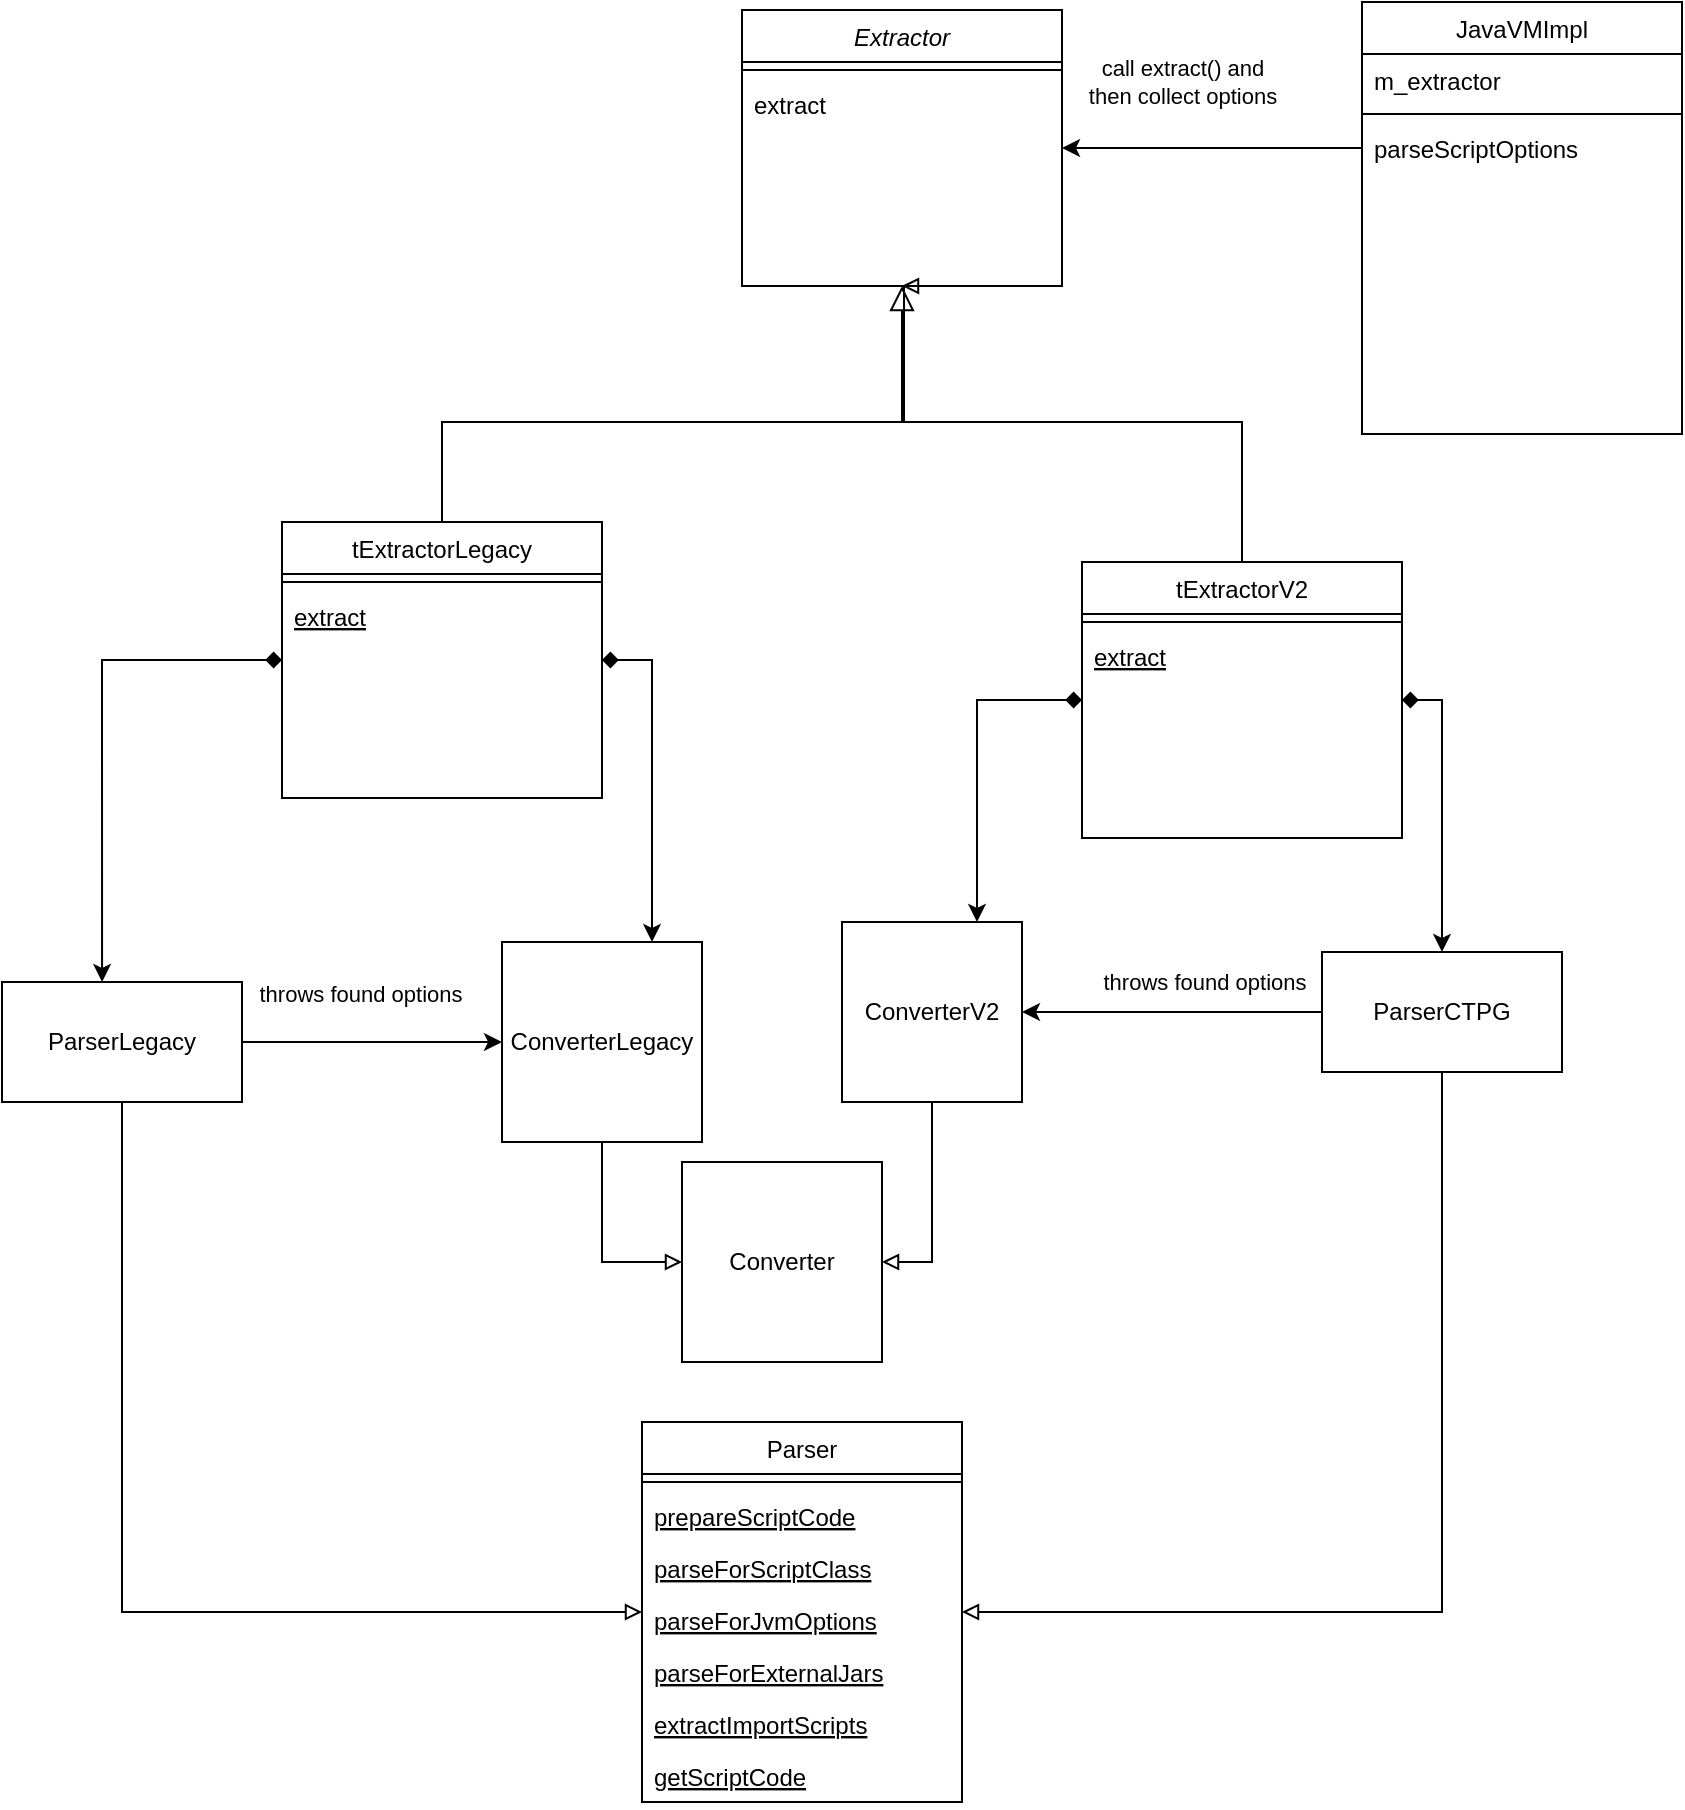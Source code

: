<mxfile version="22.1.22" type="embed">
  <diagram id="C5RBs43oDa-KdzZeNtuy" name="Page-1">
    <mxGraphModel dx="3195" dy="583" grid="1" gridSize="10" guides="1" tooltips="1" connect="1" arrows="1" fold="1" page="1" pageScale="1" pageWidth="827" pageHeight="1169" math="0" shadow="0">
      <root>
        <mxCell id="WIyWlLk6GJQsqaUBKTNV-0" />
        <mxCell id="WIyWlLk6GJQsqaUBKTNV-1" parent="WIyWlLk6GJQsqaUBKTNV-0" />
        <mxCell id="zkfFHV4jXpPFQw0GAbJ--0" value="Extractor" style="swimlane;fontStyle=2;align=center;verticalAlign=top;childLayout=stackLayout;horizontal=1;startSize=26;horizontalStack=0;resizeParent=1;resizeLast=0;collapsible=1;marginBottom=0;rounded=0;shadow=0;strokeWidth=1;" parent="WIyWlLk6GJQsqaUBKTNV-1" vertex="1">
          <mxGeometry x="220" y="114" width="160" height="138" as="geometry">
            <mxRectangle x="230" y="140" width="160" height="26" as="alternateBounds" />
          </mxGeometry>
        </mxCell>
        <mxCell id="zkfFHV4jXpPFQw0GAbJ--4" value="" style="line;html=1;strokeWidth=1;align=left;verticalAlign=middle;spacingTop=-1;spacingLeft=3;spacingRight=3;rotatable=0;labelPosition=right;points=[];portConstraint=eastwest;" parent="zkfFHV4jXpPFQw0GAbJ--0" vertex="1">
          <mxGeometry y="26" width="160" height="8" as="geometry" />
        </mxCell>
        <mxCell id="zkfFHV4jXpPFQw0GAbJ--5" value="extract" style="text;align=left;verticalAlign=top;spacingLeft=4;spacingRight=4;overflow=hidden;rotatable=0;points=[[0,0.5],[1,0.5]];portConstraint=eastwest;" parent="zkfFHV4jXpPFQw0GAbJ--0" vertex="1">
          <mxGeometry y="34" width="160" height="26" as="geometry" />
        </mxCell>
        <mxCell id="cAzvCynLCVfaQQ1azyM7-8" style="edgeStyle=orthogonalEdgeStyle;rounded=0;orthogonalLoop=1;jettySize=auto;html=1;exitX=1;exitY=0.5;exitDx=0;exitDy=0;entryX=0.75;entryY=0;entryDx=0;entryDy=0;startArrow=diamond;startFill=1;" parent="WIyWlLk6GJQsqaUBKTNV-1" source="zkfFHV4jXpPFQw0GAbJ--6" target="cAzvCynLCVfaQQ1azyM7-2" edge="1">
          <mxGeometry relative="1" as="geometry" />
        </mxCell>
        <mxCell id="zkfFHV4jXpPFQw0GAbJ--6" value="tExtractorLegacy" style="swimlane;fontStyle=0;align=center;verticalAlign=top;childLayout=stackLayout;horizontal=1;startSize=26;horizontalStack=0;resizeParent=1;resizeLast=0;collapsible=1;marginBottom=0;rounded=0;shadow=0;strokeWidth=1;" parent="WIyWlLk6GJQsqaUBKTNV-1" vertex="1">
          <mxGeometry x="-10" y="370" width="160" height="138" as="geometry">
            <mxRectangle x="130" y="380" width="160" height="26" as="alternateBounds" />
          </mxGeometry>
        </mxCell>
        <mxCell id="zkfFHV4jXpPFQw0GAbJ--9" value="" style="line;html=1;strokeWidth=1;align=left;verticalAlign=middle;spacingTop=-1;spacingLeft=3;spacingRight=3;rotatable=0;labelPosition=right;points=[];portConstraint=eastwest;" parent="zkfFHV4jXpPFQw0GAbJ--6" vertex="1">
          <mxGeometry y="26" width="160" height="8" as="geometry" />
        </mxCell>
        <mxCell id="zkfFHV4jXpPFQw0GAbJ--10" value="extract" style="text;align=left;verticalAlign=top;spacingLeft=4;spacingRight=4;overflow=hidden;rotatable=0;points=[[0,0.5],[1,0.5]];portConstraint=eastwest;fontStyle=4" parent="zkfFHV4jXpPFQw0GAbJ--6" vertex="1">
          <mxGeometry y="34" width="160" height="26" as="geometry" />
        </mxCell>
        <mxCell id="zkfFHV4jXpPFQw0GAbJ--12" value="" style="endArrow=block;endSize=10;endFill=0;shadow=0;strokeWidth=1;rounded=0;curved=0;edgeStyle=elbowEdgeStyle;elbow=vertical;" parent="WIyWlLk6GJQsqaUBKTNV-1" source="zkfFHV4jXpPFQw0GAbJ--6" target="zkfFHV4jXpPFQw0GAbJ--0" edge="1">
          <mxGeometry width="160" relative="1" as="geometry">
            <mxPoint x="200" y="203" as="sourcePoint" />
            <mxPoint x="200" y="203" as="targetPoint" />
            <Array as="points">
              <mxPoint x="190" y="320" />
            </Array>
          </mxGeometry>
        </mxCell>
        <mxCell id="zkfFHV4jXpPFQw0GAbJ--17" value="JavaVMImpl" style="swimlane;fontStyle=0;align=center;verticalAlign=top;childLayout=stackLayout;horizontal=1;startSize=26;horizontalStack=0;resizeParent=1;resizeLast=0;collapsible=1;marginBottom=0;rounded=0;shadow=0;strokeWidth=1;" parent="WIyWlLk6GJQsqaUBKTNV-1" vertex="1">
          <mxGeometry x="530" y="110" width="160" height="216" as="geometry">
            <mxRectangle x="550" y="140" width="160" height="26" as="alternateBounds" />
          </mxGeometry>
        </mxCell>
        <mxCell id="zkfFHV4jXpPFQw0GAbJ--22" value="m_extractor" style="text;align=left;verticalAlign=top;spacingLeft=4;spacingRight=4;overflow=hidden;rotatable=0;points=[[0,0.5],[1,0.5]];portConstraint=eastwest;rounded=0;shadow=0;html=0;" parent="zkfFHV4jXpPFQw0GAbJ--17" vertex="1">
          <mxGeometry y="26" width="160" height="26" as="geometry" />
        </mxCell>
        <mxCell id="zkfFHV4jXpPFQw0GAbJ--23" value="" style="line;html=1;strokeWidth=1;align=left;verticalAlign=middle;spacingTop=-1;spacingLeft=3;spacingRight=3;rotatable=0;labelPosition=right;points=[];portConstraint=eastwest;" parent="zkfFHV4jXpPFQw0GAbJ--17" vertex="1">
          <mxGeometry y="52" width="160" height="8" as="geometry" />
        </mxCell>
        <mxCell id="zkfFHV4jXpPFQw0GAbJ--25" value="parseScriptOptions" style="text;align=left;verticalAlign=top;spacingLeft=4;spacingRight=4;overflow=hidden;rotatable=0;points=[[0,0.5],[1,0.5]];portConstraint=eastwest;" parent="zkfFHV4jXpPFQw0GAbJ--17" vertex="1">
          <mxGeometry y="60" width="160" height="26" as="geometry" />
        </mxCell>
        <mxCell id="cAzvCynLCVfaQQ1azyM7-18" style="edgeStyle=orthogonalEdgeStyle;rounded=0;orthogonalLoop=1;jettySize=auto;html=1;exitX=0.5;exitY=1;exitDx=0;exitDy=0;entryX=0;entryY=0.5;entryDx=0;entryDy=0;endArrow=block;endFill=0;" parent="WIyWlLk6GJQsqaUBKTNV-1" source="cAzvCynLCVfaQQ1azyM7-0" target="cAzvCynLCVfaQQ1azyM7-15" edge="1">
          <mxGeometry relative="1" as="geometry" />
        </mxCell>
        <mxCell id="2" style="edgeStyle=orthogonalEdgeStyle;rounded=0;orthogonalLoop=1;jettySize=auto;html=1;exitX=1;exitY=0.5;exitDx=0;exitDy=0;entryX=0;entryY=0.5;entryDx=0;entryDy=0;" edge="1" parent="WIyWlLk6GJQsqaUBKTNV-1" source="cAzvCynLCVfaQQ1azyM7-0" target="cAzvCynLCVfaQQ1azyM7-2">
          <mxGeometry relative="1" as="geometry" />
        </mxCell>
        <mxCell id="3" value="throws found options" style="edgeLabel;html=1;align=center;verticalAlign=middle;resizable=0;points=[];" vertex="1" connectable="0" parent="2">
          <mxGeometry y="-1" relative="1" as="geometry">
            <mxPoint x="-6" y="-25" as="offset" />
          </mxGeometry>
        </mxCell>
        <mxCell id="cAzvCynLCVfaQQ1azyM7-0" value="ParserLegacy" style="rounded=0;whiteSpace=wrap;html=1;" parent="WIyWlLk6GJQsqaUBKTNV-1" vertex="1">
          <mxGeometry x="-150" y="600" width="120" height="60" as="geometry" />
        </mxCell>
        <mxCell id="cAzvCynLCVfaQQ1azyM7-19" style="edgeStyle=orthogonalEdgeStyle;rounded=0;orthogonalLoop=1;jettySize=auto;html=1;exitX=0.5;exitY=1;exitDx=0;exitDy=0;entryX=1;entryY=0.5;entryDx=0;entryDy=0;endArrow=block;endFill=0;" parent="WIyWlLk6GJQsqaUBKTNV-1" source="cAzvCynLCVfaQQ1azyM7-1" target="cAzvCynLCVfaQQ1azyM7-15" edge="1">
          <mxGeometry relative="1" as="geometry" />
        </mxCell>
        <mxCell id="cAzvCynLCVfaQQ1azyM7-1" value="ParserCTPG" style="rounded=0;whiteSpace=wrap;html=1;" parent="WIyWlLk6GJQsqaUBKTNV-1" vertex="1">
          <mxGeometry x="510" y="585" width="120" height="60" as="geometry" />
        </mxCell>
        <mxCell id="cAzvCynLCVfaQQ1azyM7-27" style="edgeStyle=orthogonalEdgeStyle;rounded=0;orthogonalLoop=1;jettySize=auto;html=1;exitX=0.5;exitY=1;exitDx=0;exitDy=0;entryX=0;entryY=0.5;entryDx=0;entryDy=0;endArrow=block;endFill=0;" parent="WIyWlLk6GJQsqaUBKTNV-1" source="cAzvCynLCVfaQQ1azyM7-2" target="cAzvCynLCVfaQQ1azyM7-26" edge="1">
          <mxGeometry relative="1" as="geometry" />
        </mxCell>
        <mxCell id="cAzvCynLCVfaQQ1azyM7-2" value="ConverterLegacy" style="whiteSpace=wrap;html=1;aspect=fixed;" parent="WIyWlLk6GJQsqaUBKTNV-1" vertex="1">
          <mxGeometry x="100" y="580" width="100" height="100" as="geometry" />
        </mxCell>
        <mxCell id="cAzvCynLCVfaQQ1azyM7-28" style="edgeStyle=orthogonalEdgeStyle;rounded=0;orthogonalLoop=1;jettySize=auto;html=1;exitX=0.5;exitY=1;exitDx=0;exitDy=0;entryX=1;entryY=0.5;entryDx=0;entryDy=0;endArrow=block;endFill=0;" parent="WIyWlLk6GJQsqaUBKTNV-1" source="cAzvCynLCVfaQQ1azyM7-3" target="cAzvCynLCVfaQQ1azyM7-26" edge="1">
          <mxGeometry relative="1" as="geometry" />
        </mxCell>
        <mxCell id="cAzvCynLCVfaQQ1azyM7-3" value="ConverterV2" style="whiteSpace=wrap;html=1;aspect=fixed;" parent="WIyWlLk6GJQsqaUBKTNV-1" vertex="1">
          <mxGeometry x="270" y="570" width="90" height="90" as="geometry" />
        </mxCell>
        <mxCell id="cAzvCynLCVfaQQ1azyM7-10" style="edgeStyle=orthogonalEdgeStyle;rounded=0;orthogonalLoop=1;jettySize=auto;html=1;entryX=0.75;entryY=0;entryDx=0;entryDy=0;startArrow=diamond;startFill=1;exitX=0;exitY=0.5;exitDx=0;exitDy=0;" parent="WIyWlLk6GJQsqaUBKTNV-1" source="cAzvCynLCVfaQQ1azyM7-4" target="cAzvCynLCVfaQQ1azyM7-3" edge="1">
          <mxGeometry relative="1" as="geometry">
            <mxPoint x="380" y="459" as="sourcePoint" />
          </mxGeometry>
        </mxCell>
        <mxCell id="cAzvCynLCVfaQQ1azyM7-11" style="edgeStyle=orthogonalEdgeStyle;rounded=0;orthogonalLoop=1;jettySize=auto;html=1;exitX=0.5;exitY=0;exitDx=0;exitDy=0;endArrow=block;endFill=0;entryX=0.5;entryY=1;entryDx=0;entryDy=0;" parent="WIyWlLk6GJQsqaUBKTNV-1" source="cAzvCynLCVfaQQ1azyM7-4" target="zkfFHV4jXpPFQw0GAbJ--0" edge="1">
          <mxGeometry relative="1" as="geometry">
            <mxPoint x="300" y="260" as="targetPoint" />
            <Array as="points">
              <mxPoint x="470" y="320" />
              <mxPoint x="301" y="320" />
            </Array>
          </mxGeometry>
        </mxCell>
        <mxCell id="cAzvCynLCVfaQQ1azyM7-29" style="edgeStyle=orthogonalEdgeStyle;rounded=0;orthogonalLoop=1;jettySize=auto;html=1;exitX=1;exitY=0.5;exitDx=0;exitDy=0;entryX=0.5;entryY=0;entryDx=0;entryDy=0;startArrow=diamond;startFill=1;" parent="WIyWlLk6GJQsqaUBKTNV-1" source="cAzvCynLCVfaQQ1azyM7-4" target="cAzvCynLCVfaQQ1azyM7-1" edge="1">
          <mxGeometry relative="1" as="geometry" />
        </mxCell>
        <mxCell id="cAzvCynLCVfaQQ1azyM7-4" value="tExtractorV2" style="swimlane;fontStyle=0;align=center;verticalAlign=top;childLayout=stackLayout;horizontal=1;startSize=26;horizontalStack=0;resizeParent=1;resizeLast=0;collapsible=1;marginBottom=0;rounded=0;shadow=0;strokeWidth=1;" parent="WIyWlLk6GJQsqaUBKTNV-1" vertex="1">
          <mxGeometry x="390" y="390" width="160" height="138" as="geometry">
            <mxRectangle x="130" y="380" width="160" height="26" as="alternateBounds" />
          </mxGeometry>
        </mxCell>
        <mxCell id="cAzvCynLCVfaQQ1azyM7-5" value="" style="line;html=1;strokeWidth=1;align=left;verticalAlign=middle;spacingTop=-1;spacingLeft=3;spacingRight=3;rotatable=0;labelPosition=right;points=[];portConstraint=eastwest;" parent="cAzvCynLCVfaQQ1azyM7-4" vertex="1">
          <mxGeometry y="26" width="160" height="8" as="geometry" />
        </mxCell>
        <mxCell id="cAzvCynLCVfaQQ1azyM7-6" value="extract" style="text;align=left;verticalAlign=top;spacingLeft=4;spacingRight=4;overflow=hidden;rotatable=0;points=[[0,0.5],[1,0.5]];portConstraint=eastwest;fontStyle=4" parent="cAzvCynLCVfaQQ1azyM7-4" vertex="1">
          <mxGeometry y="34" width="160" height="26" as="geometry" />
        </mxCell>
        <mxCell id="cAzvCynLCVfaQQ1azyM7-7" style="edgeStyle=orthogonalEdgeStyle;rounded=0;orthogonalLoop=1;jettySize=auto;html=1;exitX=0;exitY=0.5;exitDx=0;exitDy=0;entryX=0.417;entryY=0;entryDx=0;entryDy=0;entryPerimeter=0;startArrow=diamond;startFill=1;" parent="WIyWlLk6GJQsqaUBKTNV-1" source="zkfFHV4jXpPFQw0GAbJ--6" target="cAzvCynLCVfaQQ1azyM7-0" edge="1">
          <mxGeometry relative="1" as="geometry" />
        </mxCell>
        <mxCell id="cAzvCynLCVfaQQ1azyM7-13" style="edgeStyle=orthogonalEdgeStyle;rounded=0;orthogonalLoop=1;jettySize=auto;html=1;exitX=0;exitY=0.5;exitDx=0;exitDy=0;entryX=1;entryY=0.5;entryDx=0;entryDy=0;" parent="WIyWlLk6GJQsqaUBKTNV-1" source="zkfFHV4jXpPFQw0GAbJ--25" target="zkfFHV4jXpPFQw0GAbJ--0" edge="1">
          <mxGeometry relative="1" as="geometry">
            <mxPoint x="402" y="190" as="targetPoint" />
          </mxGeometry>
        </mxCell>
        <mxCell id="6" value="call extract() and &lt;br&gt;then collect options" style="edgeLabel;html=1;align=center;verticalAlign=middle;resizable=0;points=[];" vertex="1" connectable="0" parent="cAzvCynLCVfaQQ1azyM7-13">
          <mxGeometry x="0.147" y="-2" relative="1" as="geometry">
            <mxPoint x="-4" y="-31" as="offset" />
          </mxGeometry>
        </mxCell>
        <mxCell id="cAzvCynLCVfaQQ1azyM7-15" value="Parser" style="swimlane;fontStyle=0;align=center;verticalAlign=top;childLayout=stackLayout;horizontal=1;startSize=26;horizontalStack=0;resizeParent=1;resizeLast=0;collapsible=1;marginBottom=0;rounded=0;shadow=0;strokeWidth=1;" parent="WIyWlLk6GJQsqaUBKTNV-1" vertex="1">
          <mxGeometry x="170" y="820" width="160" height="190" as="geometry">
            <mxRectangle x="130" y="380" width="160" height="26" as="alternateBounds" />
          </mxGeometry>
        </mxCell>
        <mxCell id="cAzvCynLCVfaQQ1azyM7-16" value="" style="line;html=1;strokeWidth=1;align=left;verticalAlign=middle;spacingTop=-1;spacingLeft=3;spacingRight=3;rotatable=0;labelPosition=right;points=[];portConstraint=eastwest;" parent="cAzvCynLCVfaQQ1azyM7-15" vertex="1">
          <mxGeometry y="26" width="160" height="8" as="geometry" />
        </mxCell>
        <mxCell id="cAzvCynLCVfaQQ1azyM7-17" value="prepareScriptCode&#xa;" style="text;align=left;verticalAlign=top;spacingLeft=4;spacingRight=4;overflow=hidden;rotatable=0;points=[[0,0.5],[1,0.5]];portConstraint=eastwest;fontStyle=4" parent="cAzvCynLCVfaQQ1azyM7-15" vertex="1">
          <mxGeometry y="34" width="160" height="26" as="geometry" />
        </mxCell>
        <mxCell id="cAzvCynLCVfaQQ1azyM7-20" value="parseForScriptClass&#xa;" style="text;align=left;verticalAlign=top;spacingLeft=4;spacingRight=4;overflow=hidden;rotatable=0;points=[[0,0.5],[1,0.5]];portConstraint=eastwest;fontStyle=4" parent="cAzvCynLCVfaQQ1azyM7-15" vertex="1">
          <mxGeometry y="60" width="160" height="26" as="geometry" />
        </mxCell>
        <mxCell id="cAzvCynLCVfaQQ1azyM7-21" value="parseForJvmOptions&#xa;" style="text;align=left;verticalAlign=top;spacingLeft=4;spacingRight=4;overflow=hidden;rotatable=0;points=[[0,0.5],[1,0.5]];portConstraint=eastwest;fontStyle=4" parent="cAzvCynLCVfaQQ1azyM7-15" vertex="1">
          <mxGeometry y="86" width="160" height="26" as="geometry" />
        </mxCell>
        <mxCell id="cAzvCynLCVfaQQ1azyM7-22" value="parseForExternalJars&#xa;" style="text;align=left;verticalAlign=top;spacingLeft=4;spacingRight=4;overflow=hidden;rotatable=0;points=[[0,0.5],[1,0.5]];portConstraint=eastwest;fontStyle=4" parent="cAzvCynLCVfaQQ1azyM7-15" vertex="1">
          <mxGeometry y="112" width="160" height="26" as="geometry" />
        </mxCell>
        <mxCell id="cAzvCynLCVfaQQ1azyM7-23" value="extractImportScripts&#xa;" style="text;align=left;verticalAlign=top;spacingLeft=4;spacingRight=4;overflow=hidden;rotatable=0;points=[[0,0.5],[1,0.5]];portConstraint=eastwest;fontStyle=4" parent="cAzvCynLCVfaQQ1azyM7-15" vertex="1">
          <mxGeometry y="138" width="160" height="26" as="geometry" />
        </mxCell>
        <mxCell id="cAzvCynLCVfaQQ1azyM7-24" value="getScriptCode&#xa;" style="text;align=left;verticalAlign=top;spacingLeft=4;spacingRight=4;overflow=hidden;rotatable=0;points=[[0,0.5],[1,0.5]];portConstraint=eastwest;fontStyle=4" parent="cAzvCynLCVfaQQ1azyM7-15" vertex="1">
          <mxGeometry y="164" width="160" height="26" as="geometry" />
        </mxCell>
        <mxCell id="cAzvCynLCVfaQQ1azyM7-26" value="Converter" style="whiteSpace=wrap;html=1;aspect=fixed;" parent="WIyWlLk6GJQsqaUBKTNV-1" vertex="1">
          <mxGeometry x="190" y="690" width="100" height="100" as="geometry" />
        </mxCell>
        <mxCell id="4" style="edgeStyle=orthogonalEdgeStyle;rounded=0;orthogonalLoop=1;jettySize=auto;html=1;exitX=0;exitY=0.5;exitDx=0;exitDy=0;entryX=1;entryY=0.5;entryDx=0;entryDy=0;" edge="1" parent="WIyWlLk6GJQsqaUBKTNV-1" source="cAzvCynLCVfaQQ1azyM7-1" target="cAzvCynLCVfaQQ1azyM7-3">
          <mxGeometry relative="1" as="geometry" />
        </mxCell>
        <mxCell id="5" value="throws found options" style="edgeLabel;html=1;align=center;verticalAlign=middle;resizable=0;points=[];" vertex="1" connectable="0" parent="4">
          <mxGeometry x="-0.213" y="2" relative="1" as="geometry">
            <mxPoint y="-17" as="offset" />
          </mxGeometry>
        </mxCell>
      </root>
    </mxGraphModel>
  </diagram>
</mxfile>

